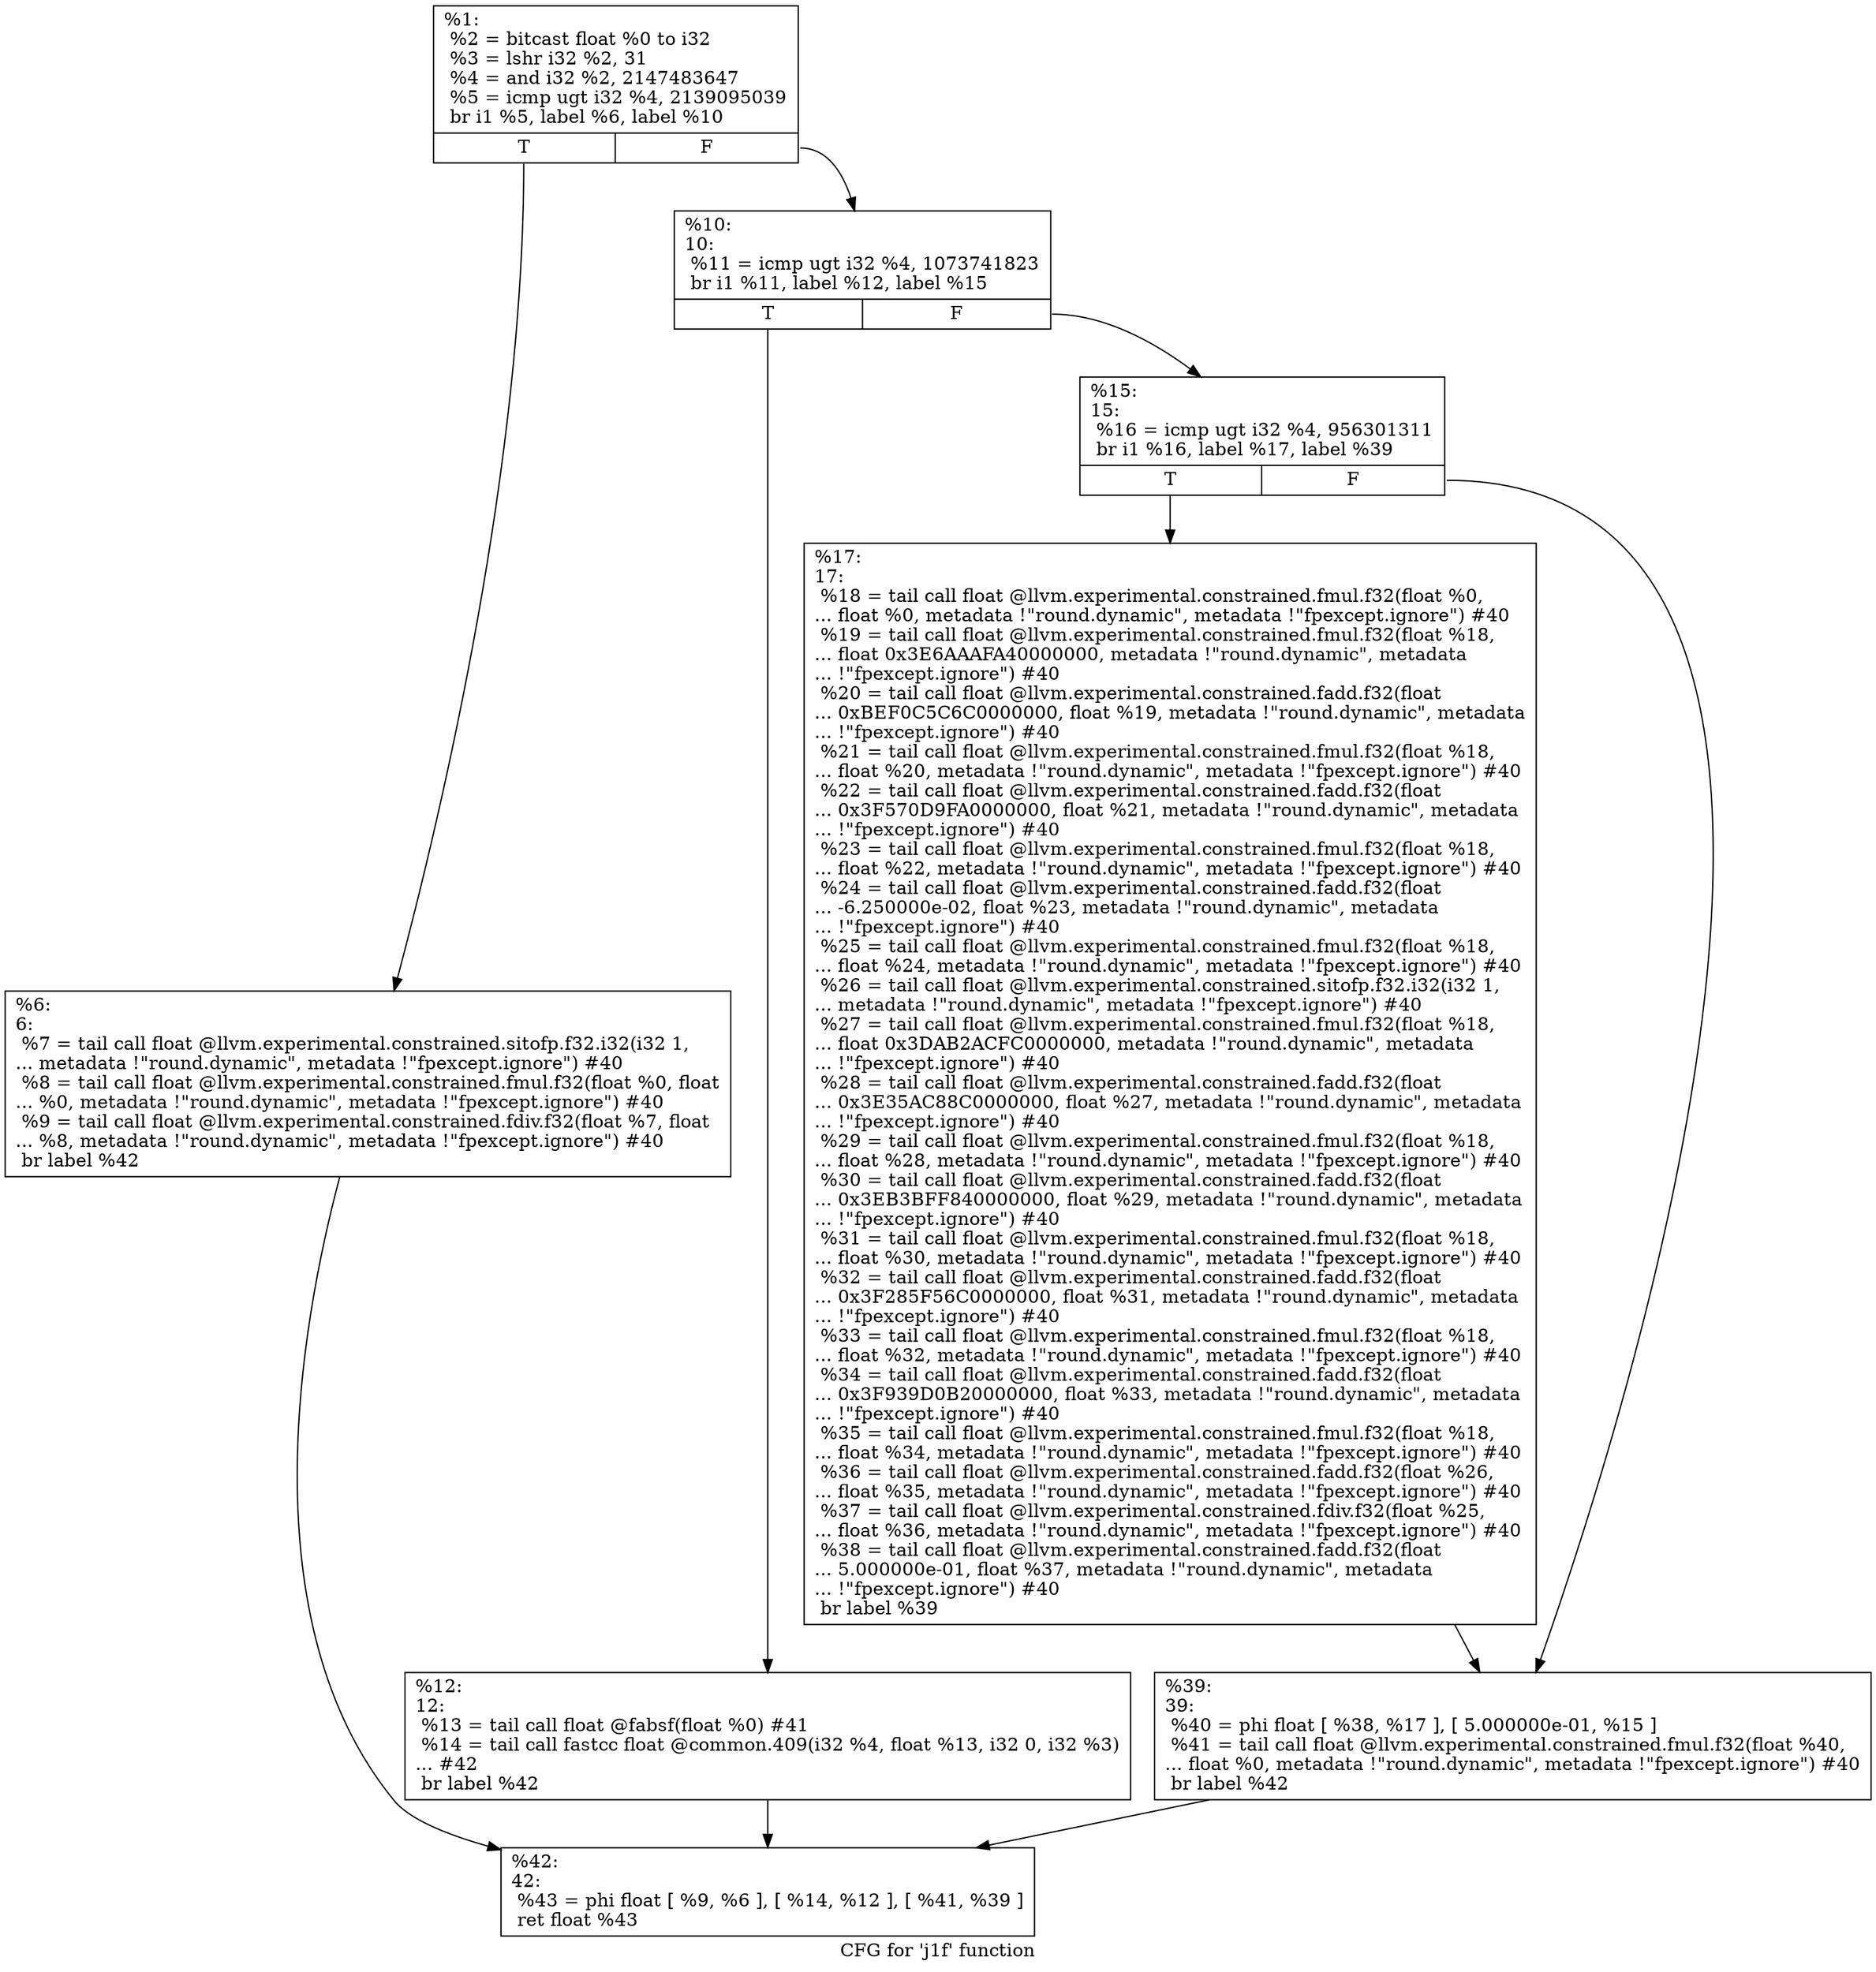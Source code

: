 digraph "CFG for 'j1f' function" {
	label="CFG for 'j1f' function";

	Node0x1c92b10 [shape=record,label="{%1:\l  %2 = bitcast float %0 to i32\l  %3 = lshr i32 %2, 31\l  %4 = and i32 %2, 2147483647\l  %5 = icmp ugt i32 %4, 2139095039\l  br i1 %5, label %6, label %10\l|{<s0>T|<s1>F}}"];
	Node0x1c92b10:s0 -> Node0x1c92b60;
	Node0x1c92b10:s1 -> Node0x1c92bb0;
	Node0x1c92b60 [shape=record,label="{%6:\l6:                                                \l  %7 = tail call float @llvm.experimental.constrained.sitofp.f32.i32(i32 1,\l... metadata !\"round.dynamic\", metadata !\"fpexcept.ignore\") #40\l  %8 = tail call float @llvm.experimental.constrained.fmul.f32(float %0, float\l... %0, metadata !\"round.dynamic\", metadata !\"fpexcept.ignore\") #40\l  %9 = tail call float @llvm.experimental.constrained.fdiv.f32(float %7, float\l... %8, metadata !\"round.dynamic\", metadata !\"fpexcept.ignore\") #40\l  br label %42\l}"];
	Node0x1c92b60 -> Node0x1c92d40;
	Node0x1c92bb0 [shape=record,label="{%10:\l10:                                               \l  %11 = icmp ugt i32 %4, 1073741823\l  br i1 %11, label %12, label %15\l|{<s0>T|<s1>F}}"];
	Node0x1c92bb0:s0 -> Node0x1c92c00;
	Node0x1c92bb0:s1 -> Node0x1c92c50;
	Node0x1c92c00 [shape=record,label="{%12:\l12:                                               \l  %13 = tail call float @fabsf(float %0) #41\l  %14 = tail call fastcc float @common.409(i32 %4, float %13, i32 0, i32 %3)\l... #42\l  br label %42\l}"];
	Node0x1c92c00 -> Node0x1c92d40;
	Node0x1c92c50 [shape=record,label="{%15:\l15:                                               \l  %16 = icmp ugt i32 %4, 956301311\l  br i1 %16, label %17, label %39\l|{<s0>T|<s1>F}}"];
	Node0x1c92c50:s0 -> Node0x1c92ca0;
	Node0x1c92c50:s1 -> Node0x1c92cf0;
	Node0x1c92ca0 [shape=record,label="{%17:\l17:                                               \l  %18 = tail call float @llvm.experimental.constrained.fmul.f32(float %0,\l... float %0, metadata !\"round.dynamic\", metadata !\"fpexcept.ignore\") #40\l  %19 = tail call float @llvm.experimental.constrained.fmul.f32(float %18,\l... float 0x3E6AAAFA40000000, metadata !\"round.dynamic\", metadata\l... !\"fpexcept.ignore\") #40\l  %20 = tail call float @llvm.experimental.constrained.fadd.f32(float\l... 0xBEF0C5C6C0000000, float %19, metadata !\"round.dynamic\", metadata\l... !\"fpexcept.ignore\") #40\l  %21 = tail call float @llvm.experimental.constrained.fmul.f32(float %18,\l... float %20, metadata !\"round.dynamic\", metadata !\"fpexcept.ignore\") #40\l  %22 = tail call float @llvm.experimental.constrained.fadd.f32(float\l... 0x3F570D9FA0000000, float %21, metadata !\"round.dynamic\", metadata\l... !\"fpexcept.ignore\") #40\l  %23 = tail call float @llvm.experimental.constrained.fmul.f32(float %18,\l... float %22, metadata !\"round.dynamic\", metadata !\"fpexcept.ignore\") #40\l  %24 = tail call float @llvm.experimental.constrained.fadd.f32(float\l... -6.250000e-02, float %23, metadata !\"round.dynamic\", metadata\l... !\"fpexcept.ignore\") #40\l  %25 = tail call float @llvm.experimental.constrained.fmul.f32(float %18,\l... float %24, metadata !\"round.dynamic\", metadata !\"fpexcept.ignore\") #40\l  %26 = tail call float @llvm.experimental.constrained.sitofp.f32.i32(i32 1,\l... metadata !\"round.dynamic\", metadata !\"fpexcept.ignore\") #40\l  %27 = tail call float @llvm.experimental.constrained.fmul.f32(float %18,\l... float 0x3DAB2ACFC0000000, metadata !\"round.dynamic\", metadata\l... !\"fpexcept.ignore\") #40\l  %28 = tail call float @llvm.experimental.constrained.fadd.f32(float\l... 0x3E35AC88C0000000, float %27, metadata !\"round.dynamic\", metadata\l... !\"fpexcept.ignore\") #40\l  %29 = tail call float @llvm.experimental.constrained.fmul.f32(float %18,\l... float %28, metadata !\"round.dynamic\", metadata !\"fpexcept.ignore\") #40\l  %30 = tail call float @llvm.experimental.constrained.fadd.f32(float\l... 0x3EB3BFF840000000, float %29, metadata !\"round.dynamic\", metadata\l... !\"fpexcept.ignore\") #40\l  %31 = tail call float @llvm.experimental.constrained.fmul.f32(float %18,\l... float %30, metadata !\"round.dynamic\", metadata !\"fpexcept.ignore\") #40\l  %32 = tail call float @llvm.experimental.constrained.fadd.f32(float\l... 0x3F285F56C0000000, float %31, metadata !\"round.dynamic\", metadata\l... !\"fpexcept.ignore\") #40\l  %33 = tail call float @llvm.experimental.constrained.fmul.f32(float %18,\l... float %32, metadata !\"round.dynamic\", metadata !\"fpexcept.ignore\") #40\l  %34 = tail call float @llvm.experimental.constrained.fadd.f32(float\l... 0x3F939D0B20000000, float %33, metadata !\"round.dynamic\", metadata\l... !\"fpexcept.ignore\") #40\l  %35 = tail call float @llvm.experimental.constrained.fmul.f32(float %18,\l... float %34, metadata !\"round.dynamic\", metadata !\"fpexcept.ignore\") #40\l  %36 = tail call float @llvm.experimental.constrained.fadd.f32(float %26,\l... float %35, metadata !\"round.dynamic\", metadata !\"fpexcept.ignore\") #40\l  %37 = tail call float @llvm.experimental.constrained.fdiv.f32(float %25,\l... float %36, metadata !\"round.dynamic\", metadata !\"fpexcept.ignore\") #40\l  %38 = tail call float @llvm.experimental.constrained.fadd.f32(float\l... 5.000000e-01, float %37, metadata !\"round.dynamic\", metadata\l... !\"fpexcept.ignore\") #40\l  br label %39\l}"];
	Node0x1c92ca0 -> Node0x1c92cf0;
	Node0x1c92cf0 [shape=record,label="{%39:\l39:                                               \l  %40 = phi float [ %38, %17 ], [ 5.000000e-01, %15 ]\l  %41 = tail call float @llvm.experimental.constrained.fmul.f32(float %40,\l... float %0, metadata !\"round.dynamic\", metadata !\"fpexcept.ignore\") #40\l  br label %42\l}"];
	Node0x1c92cf0 -> Node0x1c92d40;
	Node0x1c92d40 [shape=record,label="{%42:\l42:                                               \l  %43 = phi float [ %9, %6 ], [ %14, %12 ], [ %41, %39 ]\l  ret float %43\l}"];
}
